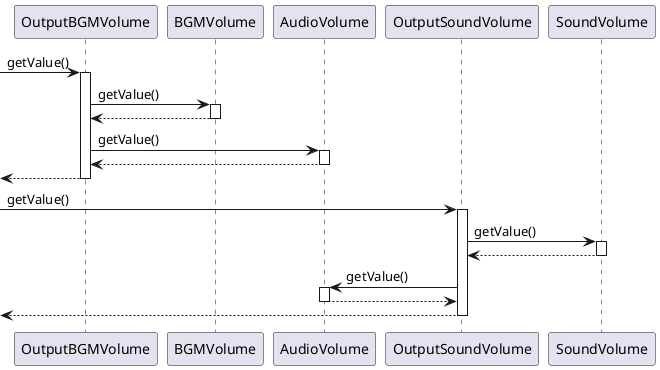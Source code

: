 @startuml audio_seq_pull

-> OutputBGMVolume : getValue()
activate OutputBGMVolume

OutputBGMVolume -> BGMVolume : getValue()
activate BGMVolume
BGMVolume --> OutputBGMVolume
deactivate BGMVolume

OutputBGMVolume -> AudioVolume : getValue()
activate AudioVolume
AudioVolume --> OutputBGMVolume
deactivate AudioVolume

<-- OutputBGMVolume 
deactivate OutputBGMVolume

-> OutputSoundVolume : getValue()
activate OutputSoundVolume

OutputSoundVolume -> SoundVolume : getValue()
activate SoundVolume
SoundVolume --> OutputSoundVolume
deactivate SoundVolume

OutputSoundVolume -> AudioVolume : getValue()
activate AudioVolume
AudioVolume --> OutputSoundVolume
deactivate AudioVolume

<-- OutputSoundVolume
deactivate OutputSoundVolume


@enduml